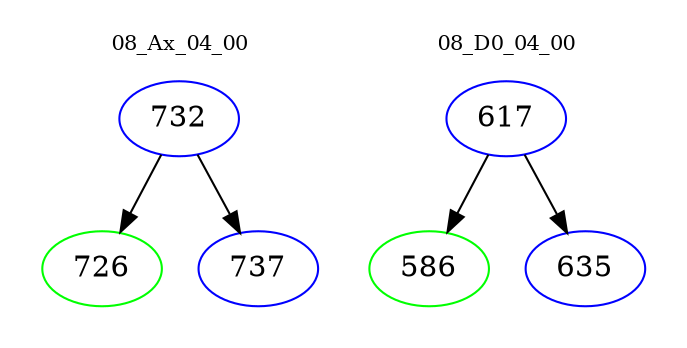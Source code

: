 digraph{
subgraph cluster_0 {
color = white
label = "08_Ax_04_00";
fontsize=10;
T0_732 [label="732", color="blue"]
T0_732 -> T0_726 [color="black"]
T0_726 [label="726", color="green"]
T0_732 -> T0_737 [color="black"]
T0_737 [label="737", color="blue"]
}
subgraph cluster_1 {
color = white
label = "08_D0_04_00";
fontsize=10;
T1_617 [label="617", color="blue"]
T1_617 -> T1_586 [color="black"]
T1_586 [label="586", color="green"]
T1_617 -> T1_635 [color="black"]
T1_635 [label="635", color="blue"]
}
}

